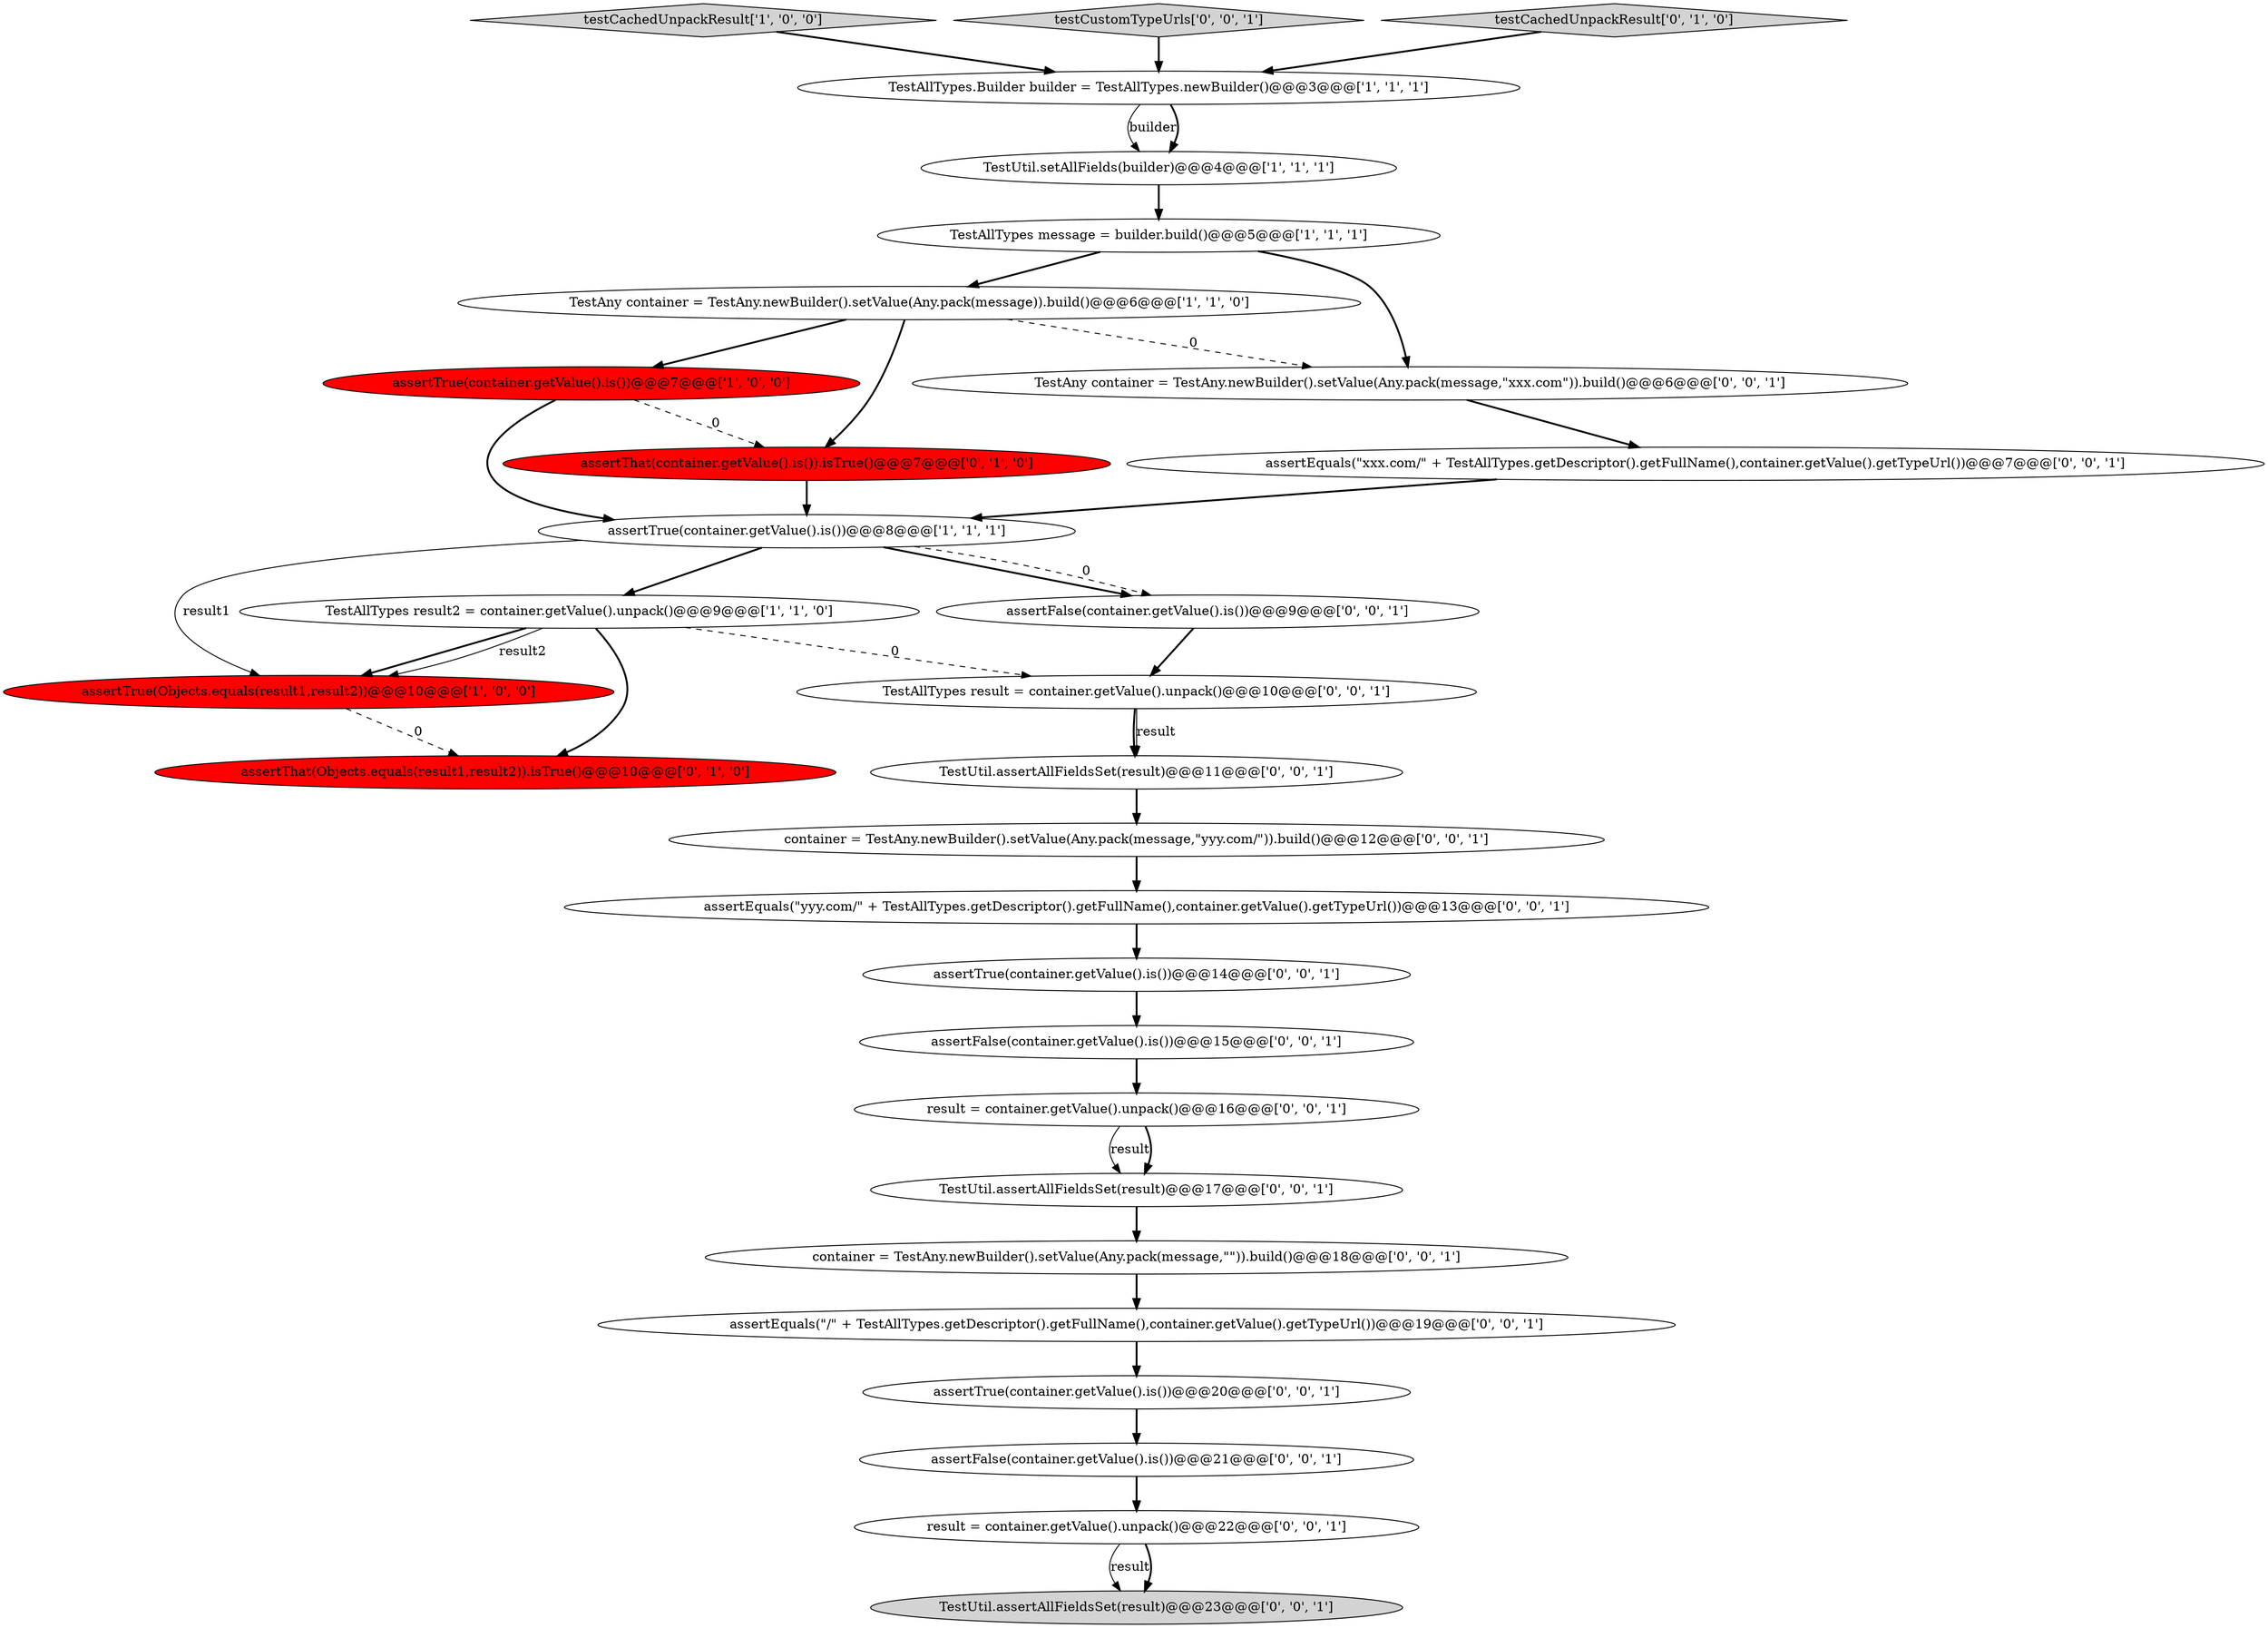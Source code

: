 digraph {
11 [style = filled, label = "assertThat(Objects.equals(result1,result2)).isTrue()@@@10@@@['0', '1', '0']", fillcolor = red, shape = ellipse image = "AAA1AAABBB2BBB"];
25 [style = filled, label = "TestAny container = TestAny.newBuilder().setValue(Any.pack(message,\"xxx.com\")).build()@@@6@@@['0', '0', '1']", fillcolor = white, shape = ellipse image = "AAA0AAABBB3BBB"];
5 [style = filled, label = "testCachedUnpackResult['1', '0', '0']", fillcolor = lightgray, shape = diamond image = "AAA0AAABBB1BBB"];
17 [style = filled, label = "result = container.getValue().unpack()@@@16@@@['0', '0', '1']", fillcolor = white, shape = ellipse image = "AAA0AAABBB3BBB"];
16 [style = filled, label = "testCustomTypeUrls['0', '0', '1']", fillcolor = lightgray, shape = diamond image = "AAA0AAABBB3BBB"];
12 [style = filled, label = "assertTrue(container.getValue().is())@@@20@@@['0', '0', '1']", fillcolor = white, shape = ellipse image = "AAA0AAABBB3BBB"];
3 [style = filled, label = "assertTrue(Objects.equals(result1,result2))@@@10@@@['1', '0', '0']", fillcolor = red, shape = ellipse image = "AAA1AAABBB1BBB"];
26 [style = filled, label = "container = TestAny.newBuilder().setValue(Any.pack(message,\"yyy.com/\")).build()@@@12@@@['0', '0', '1']", fillcolor = white, shape = ellipse image = "AAA0AAABBB3BBB"];
13 [style = filled, label = "assertEquals(\"/\" + TestAllTypes.getDescriptor().getFullName(),container.getValue().getTypeUrl())@@@19@@@['0', '0', '1']", fillcolor = white, shape = ellipse image = "AAA0AAABBB3BBB"];
8 [style = filled, label = "TestAllTypes message = builder.build()@@@5@@@['1', '1', '1']", fillcolor = white, shape = ellipse image = "AAA0AAABBB1BBB"];
7 [style = filled, label = "TestAny container = TestAny.newBuilder().setValue(Any.pack(message)).build()@@@6@@@['1', '1', '0']", fillcolor = white, shape = ellipse image = "AAA0AAABBB1BBB"];
10 [style = filled, label = "testCachedUnpackResult['0', '1', '0']", fillcolor = lightgray, shape = diamond image = "AAA0AAABBB2BBB"];
29 [style = filled, label = "TestUtil.assertAllFieldsSet(result)@@@17@@@['0', '0', '1']", fillcolor = white, shape = ellipse image = "AAA0AAABBB3BBB"];
20 [style = filled, label = "assertTrue(container.getValue().is())@@@14@@@['0', '0', '1']", fillcolor = white, shape = ellipse image = "AAA0AAABBB3BBB"];
19 [style = filled, label = "assertFalse(container.getValue().is())@@@9@@@['0', '0', '1']", fillcolor = white, shape = ellipse image = "AAA0AAABBB3BBB"];
27 [style = filled, label = "assertFalse(container.getValue().is())@@@21@@@['0', '0', '1']", fillcolor = white, shape = ellipse image = "AAA0AAABBB3BBB"];
28 [style = filled, label = "TestAllTypes result = container.getValue().unpack()@@@10@@@['0', '0', '1']", fillcolor = white, shape = ellipse image = "AAA0AAABBB3BBB"];
21 [style = filled, label = "result = container.getValue().unpack()@@@22@@@['0', '0', '1']", fillcolor = white, shape = ellipse image = "AAA0AAABBB3BBB"];
4 [style = filled, label = "TestUtil.setAllFields(builder)@@@4@@@['1', '1', '1']", fillcolor = white, shape = ellipse image = "AAA0AAABBB1BBB"];
6 [style = filled, label = "TestAllTypes result2 = container.getValue().unpack()@@@9@@@['1', '1', '0']", fillcolor = white, shape = ellipse image = "AAA0AAABBB1BBB"];
9 [style = filled, label = "assertThat(container.getValue().is()).isTrue()@@@7@@@['0', '1', '0']", fillcolor = red, shape = ellipse image = "AAA1AAABBB2BBB"];
23 [style = filled, label = "TestUtil.assertAllFieldsSet(result)@@@23@@@['0', '0', '1']", fillcolor = lightgray, shape = ellipse image = "AAA0AAABBB3BBB"];
15 [style = filled, label = "container = TestAny.newBuilder().setValue(Any.pack(message,\"\")).build()@@@18@@@['0', '0', '1']", fillcolor = white, shape = ellipse image = "AAA0AAABBB3BBB"];
1 [style = filled, label = "assertTrue(container.getValue().is())@@@7@@@['1', '0', '0']", fillcolor = red, shape = ellipse image = "AAA1AAABBB1BBB"];
18 [style = filled, label = "TestUtil.assertAllFieldsSet(result)@@@11@@@['0', '0', '1']", fillcolor = white, shape = ellipse image = "AAA0AAABBB3BBB"];
2 [style = filled, label = "assertTrue(container.getValue().is())@@@8@@@['1', '1', '1']", fillcolor = white, shape = ellipse image = "AAA0AAABBB1BBB"];
22 [style = filled, label = "assertFalse(container.getValue().is())@@@15@@@['0', '0', '1']", fillcolor = white, shape = ellipse image = "AAA0AAABBB3BBB"];
24 [style = filled, label = "assertEquals(\"xxx.com/\" + TestAllTypes.getDescriptor().getFullName(),container.getValue().getTypeUrl())@@@7@@@['0', '0', '1']", fillcolor = white, shape = ellipse image = "AAA0AAABBB3BBB"];
14 [style = filled, label = "assertEquals(\"yyy.com/\" + TestAllTypes.getDescriptor().getFullName(),container.getValue().getTypeUrl())@@@13@@@['0', '0', '1']", fillcolor = white, shape = ellipse image = "AAA0AAABBB3BBB"];
0 [style = filled, label = "TestAllTypes.Builder builder = TestAllTypes.newBuilder()@@@3@@@['1', '1', '1']", fillcolor = white, shape = ellipse image = "AAA0AAABBB1BBB"];
6->3 [style = bold, label=""];
21->23 [style = solid, label="result"];
29->15 [style = bold, label=""];
16->0 [style = bold, label=""];
15->13 [style = bold, label=""];
2->19 [style = bold, label=""];
7->1 [style = bold, label=""];
28->18 [style = bold, label=""];
17->29 [style = solid, label="result"];
2->19 [style = dashed, label="0"];
24->2 [style = bold, label=""];
28->18 [style = solid, label="result"];
9->2 [style = bold, label=""];
2->6 [style = bold, label=""];
18->26 [style = bold, label=""];
26->14 [style = bold, label=""];
1->9 [style = dashed, label="0"];
0->4 [style = solid, label="builder"];
8->7 [style = bold, label=""];
20->22 [style = bold, label=""];
2->3 [style = solid, label="result1"];
7->9 [style = bold, label=""];
25->24 [style = bold, label=""];
6->28 [style = dashed, label="0"];
13->12 [style = bold, label=""];
5->0 [style = bold, label=""];
0->4 [style = bold, label=""];
6->11 [style = bold, label=""];
10->0 [style = bold, label=""];
7->25 [style = dashed, label="0"];
22->17 [style = bold, label=""];
4->8 [style = bold, label=""];
1->2 [style = bold, label=""];
19->28 [style = bold, label=""];
17->29 [style = bold, label=""];
27->21 [style = bold, label=""];
21->23 [style = bold, label=""];
8->25 [style = bold, label=""];
12->27 [style = bold, label=""];
3->11 [style = dashed, label="0"];
14->20 [style = bold, label=""];
6->3 [style = solid, label="result2"];
}
